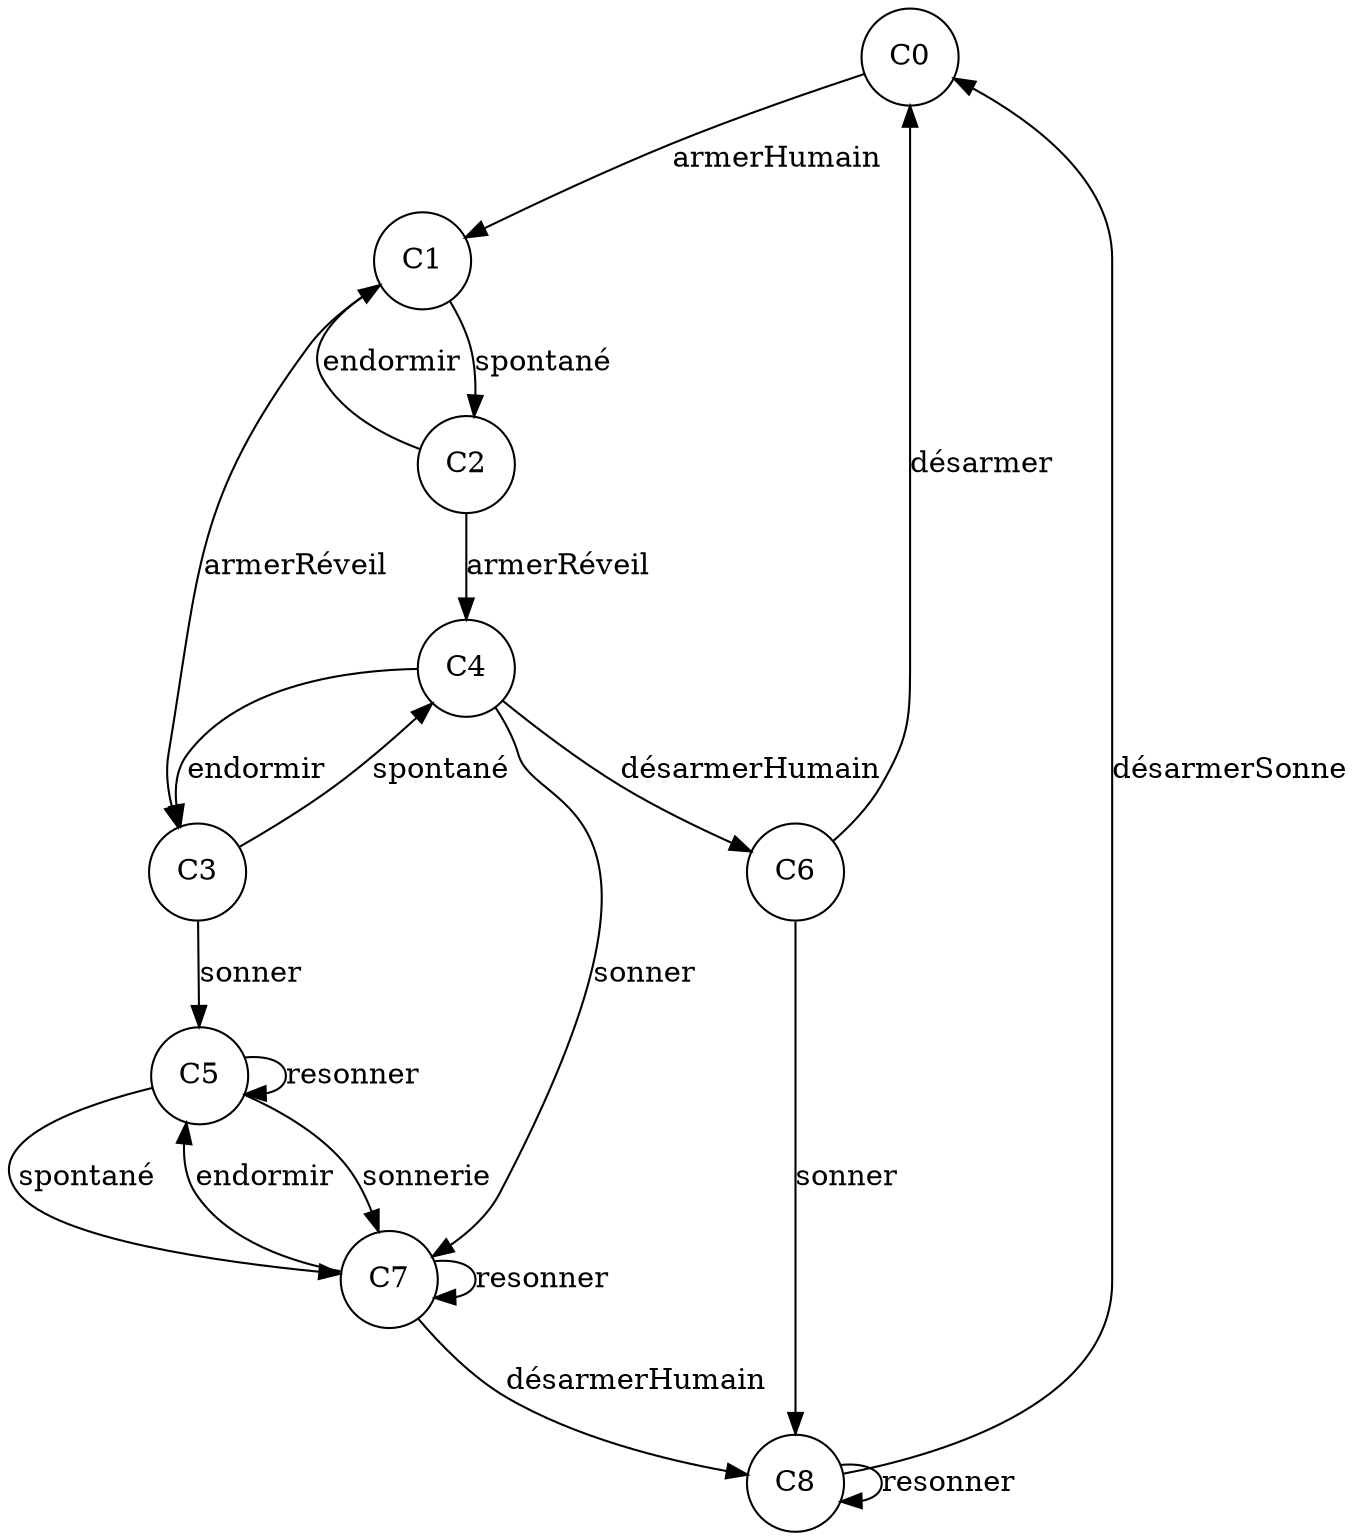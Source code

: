 digraph automaton {
node [shape = circle];
rankdir=TD;
C0 -> C1 [label="armerHumain"];
C1 -> C2 [label="spontané"];
C1 -> C3 [label="armerRéveil"];
C2 -> C1 [label="endormir"];
C2 -> C4 [label="armerRéveil"];
C3 -> C4 [label="spontané"];
C3 -> C5 [label="sonner"];
C4 -> C6 [label="désarmerHumain"];
C4 -> C3 [label="endormir"];
C4 -> C7 [label="sonner"];
C5 -> C7 [label="sonnerie"];
C5 -> C7 [label="spontané"];
C5 -> C5 [label="resonner"];
C6 -> C0 [label="désarmer"];
C6 -> C8 [label="sonner"];
C7 -> C8 [label="désarmerHumain"];
C7 -> C5 [label="endormir"];
C7 -> C7 [label="resonner"];
C8 -> C0 [label="désarmerSonne"];
C8 -> C8 [label="resonner"];
}
